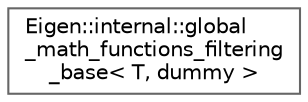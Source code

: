 digraph "类继承关系图"
{
 // LATEX_PDF_SIZE
  bgcolor="transparent";
  edge [fontname=Helvetica,fontsize=10,labelfontname=Helvetica,labelfontsize=10];
  node [fontname=Helvetica,fontsize=10,shape=box,height=0.2,width=0.4];
  rankdir="LR";
  Node0 [id="Node000000",label="Eigen::internal::global\l_math_functions_filtering\l_base\< T, dummy \>",height=0.2,width=0.4,color="grey40", fillcolor="white", style="filled",URL="$struct_eigen_1_1internal_1_1global__math__functions__filtering__base.html",tooltip=" "];
}
